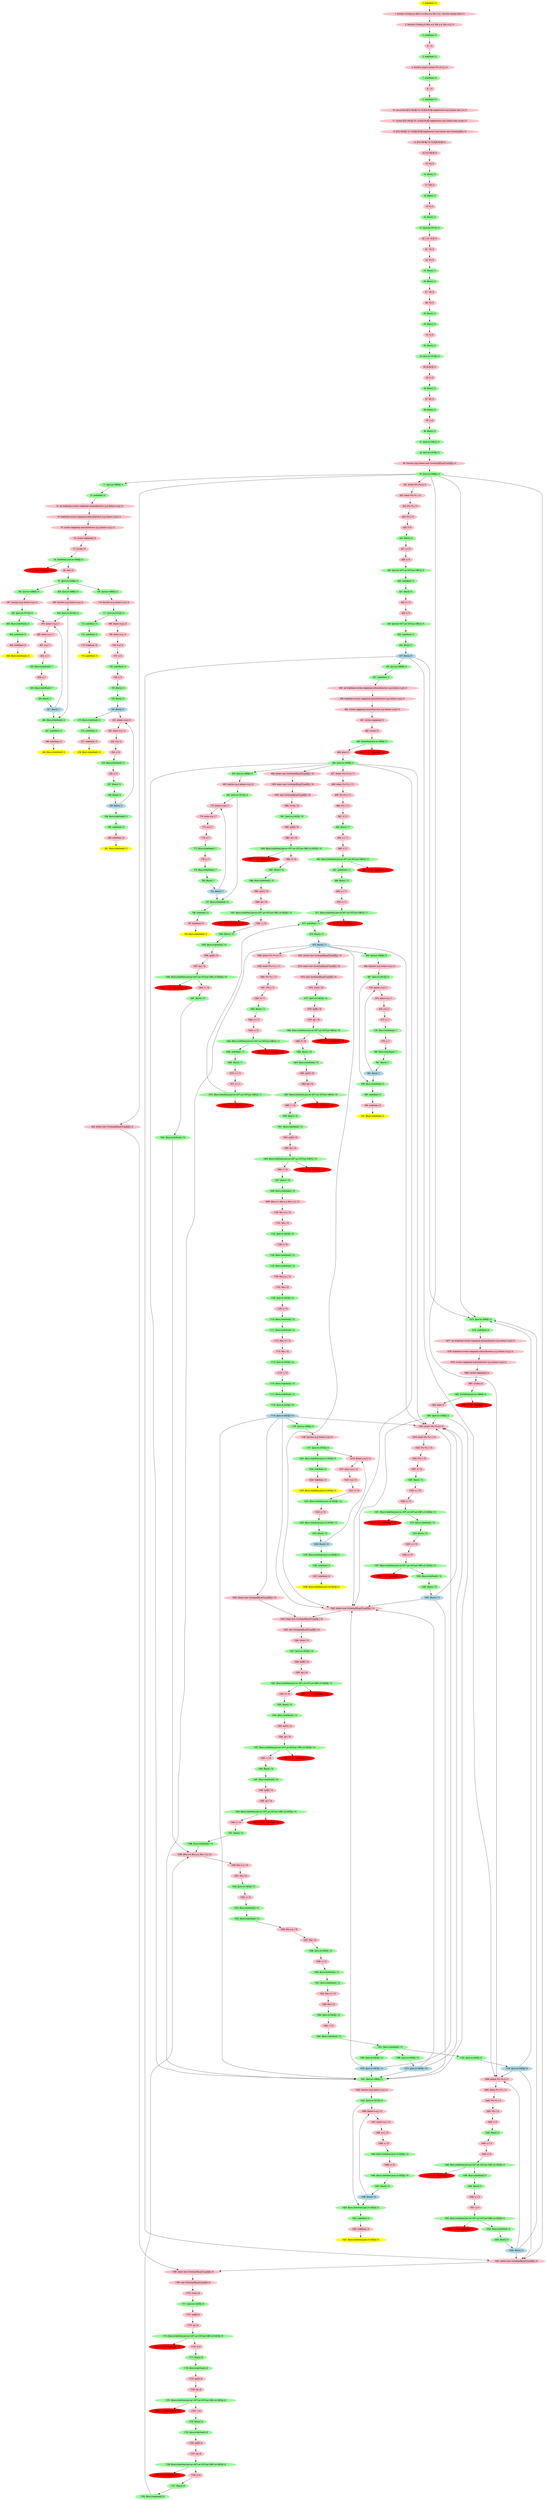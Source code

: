 digraph G {
node [style=filled,fontname="Roboto Condensed"];
0 [label="0: undefined | 0",tooltip="function Circle(x,y,r){this.x=x;this.y=y",color="yellow"];
0 -> 1;
1 [label="1: function Circle(x,y,r) {this.x=x; this.y=y; this.r=r;}; ; function area(s) {retu | 0",tooltip="function Circle(x,y,r){this.x=x;this.y=y",color="pink"];
1 -> 2;
2 [label="2: function Circle(x,y,r) {this.x=x; this.y=y; this.r=r;}; | 0",tooltip="function Circle(x,y,r){this.x=x;this.y=y",color="pink"];
2 -> 3;
3 [label="3: undefined | 0",tooltip="function Circle(x,y,r){this.x=x;this.y=y",color="palegreen"];
3 -> 4;
4 [label="4: ; | 0",tooltip="function Circle(x,y,r){this.x=x;this.y=y",color="pink"];
4 -> 5;
5 [label="5: undefined | 0",tooltip="function Circle(x,y,r){this.x=x;this.y=y",color="palegreen"];
5 -> 6;
6 [label="6: function area(s) {return 3*s.r*s.r;}; | 0",tooltip="function Circle(x,y,r){this.x=x;this.y=y",color="pink"];
6 -> 7;
7 [label="7: undefined | 0",tooltip="function Circle(x,y,r){this.x=x;this.y=y",color="palegreen"];
7 -> 8;
8 [label="8: ; | 0",tooltip="function Circle(x,y,r){this.x=x;this.y=y",color="pink"];
8 -> 9;
9 [label="9: undefined | 0",tooltip="function Circle(x,y,r){this.x=x;this.y=y",color="palegreen"];
9 -> 10;
10 [label="10: var circles=[[10,100,4],[-10,-10,3],[0,50,5]].map(function (xyr) {return new Cir | 0",tooltip="function Circle(x,y,r){this.x=x;this.y=y",color="pink"];
10 -> 11;
11 [label="11: circles=[[10,100,4],[-10,-10,3],[0,50,5]].map(function (xyr) {return new Circle( | 0",tooltip="function Circle(x,y,r){this.x=x;this.y=y",color="pink"];
11 -> 12;
12 [label="12: [[10,100,4],[-10,-10,3],[0,50,5]].map(function (xyr) {return new Circle(xyr[0],x | 0",tooltip="function Circle(x,y,r){this.x=x;this.y=y",color="pink"];
12 -> 13;
13 [label="13: [[10,100,4],[-10,-10,3],[0,50,5]] | 0",tooltip="function Circle(x,y,r){this.x=x;this.y=y",color="pink"];
13 -> 14;
14 [label="14: [10,100,4] | 0",tooltip="function Circle(x,y,r){this.x=x;this.y=y",color="pink"];
14 -> 15;
15 [label="15: 10 | 0",tooltip="function Circle(x,y,r){this.x=x;this.y=y",color="pink"];
15 -> 16;
16 [label="16: {Num} | 0",tooltip="function Circle(x,y,r){this.x=x;this.y=y",color="palegreen"];
16 -> 17;
17 [label="17: 100 | 0",tooltip="function Circle(x,y,r){this.x=x;this.y=y",color="pink"];
17 -> 18;
18 [label="18: {Num} | 0",tooltip="function Circle(x,y,r){this.x=x;this.y=y",color="palegreen"];
18 -> 19;
19 [label="19: 4 | 0",tooltip="function Circle(x,y,r){this.x=x;this.y=y",color="pink"];
19 -> 20;
20 [label="20: {Num} | 0",tooltip="function Circle(x,y,r){this.x=x;this.y=y",color="palegreen"];
20 -> 21;
21 [label="21: {{set:arr-3471}} | 0",tooltip="function Circle(x,y,r){this.x=x;this.y=y",color="palegreen"];
21 -> 22;
22 [label="22: [-10,-10,3] | 0",tooltip="function Circle(x,y,r){this.x=x;this.y=y",color="pink"];
22 -> 23;
23 [label="23: -10 | 0",tooltip="function Circle(x,y,r){this.x=x;this.y=y",color="pink"];
23 -> 24;
24 [label="24: 10 | 0",tooltip="function Circle(x,y,r){this.x=x;this.y=y",color="pink"];
24 -> 25;
25 [label="25: {Num} | 0",tooltip="function Circle(x,y,r){this.x=x;this.y=y",color="palegreen"];
25 -> 26;
26 [label="26: {Num} | 0",tooltip="function Circle(x,y,r){this.x=x;this.y=y",color="palegreen"];
26 -> 27;
27 [label="27: -10 | 0",tooltip="function Circle(x,y,r){this.x=x;this.y=y",color="pink"];
27 -> 28;
28 [label="28: 10 | 0",tooltip="function Circle(x,y,r){this.x=x;this.y=y",color="pink"];
28 -> 29;
29 [label="29: {Num} | 0",tooltip="function Circle(x,y,r){this.x=x;this.y=y",color="palegreen"];
29 -> 30;
30 [label="30: {Num} | 0",tooltip="function Circle(x,y,r){this.x=x;this.y=y",color="palegreen"];
30 -> 31;
31 [label="31: 3 | 0",tooltip="function Circle(x,y,r){this.x=x;this.y=y",color="pink"];
31 -> 32;
32 [label="32: {Num} | 0",tooltip="function Circle(x,y,r){this.x=x;this.y=y",color="palegreen"];
32 -> 33;
33 [label="33: {{set:arr-3475}} | 0",tooltip="function Circle(x,y,r){this.x=x;this.y=y",color="palegreen"];
33 -> 34;
34 [label="34: [0,50,5] | 0",tooltip="function Circle(x,y,r){this.x=x;this.y=y",color="pink"];
34 -> 35;
35 [label="35: 0 | 0",tooltip="function Circle(x,y,r){this.x=x;this.y=y",color="pink"];
35 -> 36;
36 [label="36: {Num} | 0",tooltip="function Circle(x,y,r){this.x=x;this.y=y",color="palegreen"];
36 -> 37;
37 [label="37: 50 | 0",tooltip="function Circle(x,y,r){this.x=x;this.y=y",color="pink"];
37 -> 38;
38 [label="38: {Num} | 0",tooltip="function Circle(x,y,r){this.x=x;this.y=y",color="palegreen"];
38 -> 39;
39 [label="39: 5 | 0",tooltip="function Circle(x,y,r){this.x=x;this.y=y",color="pink"];
39 -> 40;
40 [label="40: {Num} | 0",tooltip="function Circle(x,y,r){this.x=x;this.y=y",color="palegreen"];
40 -> 41;
41 [label="41: {{set:arr-3481}} | 0",tooltip="function Circle(x,y,r){this.x=x;this.y=y",color="palegreen"];
41 -> 42;
42 [label="42: {{set:arr-3470}} | 0",tooltip="function Circle(x,y,r){this.x=x;this.y=y",color="palegreen"];
42 -> 43;
43 [label="43: function (xyr) {return new Circle(xyr[0],xyr[1],xyr[2]);} | 0",tooltip="function Circle(x,y,r){this.x=x;this.y=y",color="pink"];
43 -> 44;
44 [label="44: {{set:clo-3486}} | 0",tooltip="function Circle(x,y,r){this.x=x;this.y=y",color="palegreen"];
44 -> 71;
44 -> 621;
44 -> 620;
44 -> 1675;
44 -> 1638;
44 -> 1637;
1637 [label="1637: {return new Circle(xyr[0],xyr[1],xyr[2]);} | 8",tooltip="function Circle(x,y,r){this.x=x;this.y=y",color="pink"];
1637 -> 1708;
1708 [label="1708: return new Circle(xyr[0],xyr[1],xyr[2]); | 8",tooltip="function Circle(x,y,r){this.x=x;this.y=y",color="pink"];
1708 -> 1709;
1709 [label="1709: new Circle(xyr[0],xyr[1],xyr[2]) | 8",tooltip="function Circle(x,y,r){this.x=x;this.y=y",color="pink"];
1709 -> 1710;
1710 [label="1710: Circle | 8",tooltip="function Circle(x,y,r){this.x=x;this.y=y",color="pink"];
1710 -> 1711;
1711 [label="1711: {{set:clo-3425}} | 8",tooltip="function Circle(x,y,r){this.x=x;this.y=y",color="palegreen"];
1711 -> 1712;
1712 [label="1712: xyr[0] | 8",tooltip="function Circle(x,y,r){this.x=x;this.y=y",color="pink"];
1712 -> 1713;
1713 [label="1713: xyr | 8",tooltip="function Circle(x,y,r){this.x=x;this.y=y",color="pink"];
1713 -> 1714;
1714 [label="1714: {Num,Undefined,{set:arr-3471,arr-3475,arr-3481,ctr-3425}} | 8",tooltip="function Circle(x,y,r){this.x=x;this.y=y",color="palegreen"];
1714 -> 1716;
1714 -> 1715;
1715 [label="1715: 7.1.13 - Undefined  | 8",tooltip="function Circle(x,y,r){this.x=x;this.y=y",color="red"];
1716 [label="1716: 0 | 8",tooltip="function Circle(x,y,r){this.x=x;this.y=y",color="pink"];
1716 -> 1717;
1717 [label="1717: {Num} | 8",tooltip="function Circle(x,y,r){this.x=x;this.y=y",color="palegreen"];
1717 -> 1718;
1718 [label="1718: {Num,Undefined} | 8",tooltip="function Circle(x,y,r){this.x=x;this.y=y",color="palegreen"];
1718 -> 1719;
1719 [label="1719: xyr[1] | 8",tooltip="function Circle(x,y,r){this.x=x;this.y=y",color="pink"];
1719 -> 1720;
1720 [label="1720: xyr | 8",tooltip="function Circle(x,y,r){this.x=x;this.y=y",color="pink"];
1720 -> 1721;
1721 [label="1721: {Num,Undefined,{set:arr-3471,arr-3475,arr-3481,ctr-3425}} | 8",tooltip="function Circle(x,y,r){this.x=x;this.y=y",color="palegreen"];
1721 -> 1723;
1721 -> 1722;
1722 [label="1722: 7.1.13 - Undefined  | 8",tooltip="function Circle(x,y,r){this.x=x;this.y=y",color="red"];
1723 [label="1723: 1 | 8",tooltip="function Circle(x,y,r){this.x=x;this.y=y",color="pink"];
1723 -> 1724;
1724 [label="1724: {Num} | 8",tooltip="function Circle(x,y,r){this.x=x;this.y=y",color="palegreen"];
1724 -> 1725;
1725 [label="1725: {Num,Undefined} | 8",tooltip="function Circle(x,y,r){this.x=x;this.y=y",color="palegreen"];
1725 -> 1726;
1726 [label="1726: xyr[2] | 8",tooltip="function Circle(x,y,r){this.x=x;this.y=y",color="pink"];
1726 -> 1727;
1727 [label="1727: xyr | 8",tooltip="function Circle(x,y,r){this.x=x;this.y=y",color="pink"];
1727 -> 1728;
1728 [label="1728: {Num,Undefined,{set:arr-3471,arr-3475,arr-3481,ctr-3425}} | 8",tooltip="function Circle(x,y,r){this.x=x;this.y=y",color="palegreen"];
1728 -> 1730;
1728 -> 1729;
1729 [label="1729: 7.1.13 - Undefined  | 8",tooltip="function Circle(x,y,r){this.x=x;this.y=y",color="red"];
1730 [label="1730: 2 | 8",tooltip="function Circle(x,y,r){this.x=x;this.y=y",color="pink"];
1730 -> 1731;
1731 [label="1731: {Num} | 8",tooltip="function Circle(x,y,r){this.x=x;this.y=y",color="palegreen"];
1731 -> 1732;
1732 [label="1732: {Num,Undefined} | 8",tooltip="function Circle(x,y,r){this.x=x;this.y=y",color="palegreen"];
1732 -> 1549;
1549 [label="1549: {this.x=x; this.y=y; this.r=r;} | 12",tooltip="function Circle(x,y,r){this.x=x;this.y=y",color="pink"];
1549 -> 1550;
1550 [label="1550: this.x=x; | 12",tooltip="function Circle(x,y,r){this.x=x;this.y=y",color="pink"];
1550 -> 1551;
1551 [label="1551: this | 12",tooltip="function Circle(x,y,r){this.x=x;this.y=y",color="pink"];
1551 -> 1552;
1552 [label="1552: {{set:ctr-3425}} | 12",tooltip="function Circle(x,y,r){this.x=x;this.y=y",color="palegreen"];
1552 -> 1553;
1553 [label="1553: x | 12",tooltip="function Circle(x,y,r){this.x=x;this.y=y",color="pink"];
1553 -> 1554;
1554 [label="1554: {Num,Undefined} | 12",tooltip="function Circle(x,y,r){this.x=x;this.y=y",color="palegreen"];
1554 -> 1555;
1555 [label="1555: {Num,Undefined} | 12",tooltip="function Circle(x,y,r){this.x=x;this.y=y",color="palegreen"];
1555 -> 1556;
1556 [label="1556: this.y=y; | 12",tooltip="function Circle(x,y,r){this.x=x;this.y=y",color="pink"];
1556 -> 1557;
1557 [label="1557: this | 12",tooltip="function Circle(x,y,r){this.x=x;this.y=y",color="pink"];
1557 -> 1558;
1558 [label="1558: {{set:ctr-3425}} | 12",tooltip="function Circle(x,y,r){this.x=x;this.y=y",color="palegreen"];
1558 -> 1559;
1559 [label="1559: y | 12",tooltip="function Circle(x,y,r){this.x=x;this.y=y",color="pink"];
1559 -> 1560;
1560 [label="1560: {Num,Undefined} | 12",tooltip="function Circle(x,y,r){this.x=x;this.y=y",color="palegreen"];
1560 -> 1561;
1561 [label="1561: {Num,Undefined} | 12",tooltip="function Circle(x,y,r){this.x=x;this.y=y",color="palegreen"];
1561 -> 1562;
1562 [label="1562: this.r=r; | 12",tooltip="function Circle(x,y,r){this.x=x;this.y=y",color="pink"];
1562 -> 1563;
1563 [label="1563: this | 12",tooltip="function Circle(x,y,r){this.x=x;this.y=y",color="pink"];
1563 -> 1564;
1564 [label="1564: {{set:ctr-3425}} | 12",tooltip="function Circle(x,y,r){this.x=x;this.y=y",color="palegreen"];
1564 -> 1565;
1565 [label="1565: r | 12",tooltip="function Circle(x,y,r){this.x=x;this.y=y",color="pink"];
1565 -> 1566;
1566 [label="1566: {Num,Undefined} | 12",tooltip="function Circle(x,y,r){this.x=x;this.y=y",color="palegreen"];
1566 -> 1567;
1567 [label="1567: {Num,Undefined} | 12",tooltip="function Circle(x,y,r){this.x=x;this.y=y",color="palegreen"];
1567 -> 1733;
1567 -> 1569;
1567 -> 1568;
1568 [label="1568: {{set:ctr-3425}} | 10",tooltip="function Circle(x,y,r){this.x=x;this.y=y",color="palegreen"];
1568 -> 1577;
1577 [label="1577: {{set:ctr-3425}} | 10",tooltip="function Circle(x,y,r){this.x=x;this.y=y",color="lightblue"];
1577 -> 1361;
1577 -> 1323;
1577 -> 1523;
1523 [label="1523: {return new Circle(xyr[0],xyr[1],xyr[2]);} | 14",tooltip="function Circle(x,y,r){this.x=x;this.y=y",color="pink"];
1523 -> 1524;
1524 [label="1524: return new Circle(xyr[0],xyr[1],xyr[2]); | 14",tooltip="function Circle(x,y,r){this.x=x;this.y=y",color="pink"];
1524 -> 1525;
1525 [label="1525: new Circle(xyr[0],xyr[1],xyr[2]) | 14",tooltip="function Circle(x,y,r){this.x=x;this.y=y",color="pink"];
1525 -> 1526;
1526 [label="1526: Circle | 14",tooltip="function Circle(x,y,r){this.x=x;this.y=y",color="pink"];
1526 -> 1527;
1527 [label="1527: {{set:clo-3425}} | 14",tooltip="function Circle(x,y,r){this.x=x;this.y=y",color="palegreen"];
1527 -> 1528;
1528 [label="1528: xyr[0] | 14",tooltip="function Circle(x,y,r){this.x=x;this.y=y",color="pink"];
1528 -> 1529;
1529 [label="1529: xyr | 14",tooltip="function Circle(x,y,r){this.x=x;this.y=y",color="pink"];
1529 -> 1530;
1530 [label="1530: {Num,Undefined,{set:arr-3471,arr-3475,arr-3481,ctr-3425}} | 14",tooltip="function Circle(x,y,r){this.x=x;this.y=y",color="palegreen"];
1530 -> 1532;
1530 -> 1531;
1531 [label="1531: 7.1.13 - Undefined  | 14",tooltip="function Circle(x,y,r){this.x=x;this.y=y",color="red"];
1532 [label="1532: 0 | 14",tooltip="function Circle(x,y,r){this.x=x;this.y=y",color="pink"];
1532 -> 1533;
1533 [label="1533: {Num} | 14",tooltip="function Circle(x,y,r){this.x=x;this.y=y",color="palegreen"];
1533 -> 1534;
1534 [label="1534: {Num,Undefined} | 14",tooltip="function Circle(x,y,r){this.x=x;this.y=y",color="palegreen"];
1534 -> 1535;
1535 [label="1535: xyr[1] | 14",tooltip="function Circle(x,y,r){this.x=x;this.y=y",color="pink"];
1535 -> 1536;
1536 [label="1536: xyr | 14",tooltip="function Circle(x,y,r){this.x=x;this.y=y",color="pink"];
1536 -> 1537;
1537 [label="1537: {Num,Undefined,{set:arr-3471,arr-3475,arr-3481,ctr-3425}} | 14",tooltip="function Circle(x,y,r){this.x=x;this.y=y",color="palegreen"];
1537 -> 1539;
1537 -> 1538;
1538 [label="1538: 7.1.13 - Undefined  | 14",tooltip="function Circle(x,y,r){this.x=x;this.y=y",color="red"];
1539 [label="1539: 1 | 14",tooltip="function Circle(x,y,r){this.x=x;this.y=y",color="pink"];
1539 -> 1540;
1540 [label="1540: {Num} | 14",tooltip="function Circle(x,y,r){this.x=x;this.y=y",color="palegreen"];
1540 -> 1541;
1541 [label="1541: {Num,Undefined} | 14",tooltip="function Circle(x,y,r){this.x=x;this.y=y",color="palegreen"];
1541 -> 1542;
1542 [label="1542: xyr[2] | 14",tooltip="function Circle(x,y,r){this.x=x;this.y=y",color="pink"];
1542 -> 1543;
1543 [label="1543: xyr | 14",tooltip="function Circle(x,y,r){this.x=x;this.y=y",color="pink"];
1543 -> 1544;
1544 [label="1544: {Num,Undefined,{set:arr-3471,arr-3475,arr-3481,ctr-3425}} | 14",tooltip="function Circle(x,y,r){this.x=x;this.y=y",color="palegreen"];
1544 -> 1546;
1544 -> 1545;
1545 [label="1545: 7.1.13 - Undefined  | 14",tooltip="function Circle(x,y,r){this.x=x;this.y=y",color="red"];
1546 [label="1546: 2 | 14",tooltip="function Circle(x,y,r){this.x=x;this.y=y",color="pink"];
1546 -> 1547;
1547 [label="1547: {Num} | 14",tooltip="function Circle(x,y,r){this.x=x;this.y=y",color="palegreen"];
1547 -> 1548;
1548 [label="1548: {Num,Undefined} | 14",tooltip="function Circle(x,y,r){this.x=x;this.y=y",color="palegreen"];
1548 -> 1549;
1323 [label="1323: {return 3*s.r*s.r;} | 15",tooltip="function Circle(x,y,r){this.x=x;this.y=y",color="pink"];
1323 -> 1324;
1324 [label="1324: return 3*s.r*s.r; | 15",tooltip="function Circle(x,y,r){this.x=x;this.y=y",color="pink"];
1324 -> 1325;
1325 [label="1325: 3*s.r*s.r | 15",tooltip="function Circle(x,y,r){this.x=x;this.y=y",color="pink"];
1325 -> 1326;
1326 [label="1326: 3*s.r | 15",tooltip="function Circle(x,y,r){this.x=x;this.y=y",color="pink"];
1326 -> 1327;
1327 [label="1327: 3 | 15",tooltip="function Circle(x,y,r){this.x=x;this.y=y",color="pink"];
1327 -> 1328;
1328 [label="1328: {Num} | 15",tooltip="function Circle(x,y,r){this.x=x;this.y=y",color="palegreen"];
1328 -> 1329;
1329 [label="1329: s.r | 15",tooltip="function Circle(x,y,r){this.x=x;this.y=y",color="pink"];
1329 -> 1330;
1330 [label="1330: s | 15",tooltip="function Circle(x,y,r){this.x=x;this.y=y",color="pink"];
1330 -> 1331;
1331 [label="1331: {Num,Undefined,{set:arr-3471,arr-3475,arr-3481,ctr-3425}} | 15",tooltip="function Circle(x,y,r){this.x=x;this.y=y",color="palegreen"];
1331 -> 1333;
1331 -> 1332;
1332 [label="1332: 7.1.13 - Undefined  | 15",tooltip="function Circle(x,y,r){this.x=x;this.y=y",color="red"];
1333 [label="1333: {Num,Undefined} | 15",tooltip="function Circle(x,y,r){this.x=x;this.y=y",color="palegreen"];
1333 -> 1334;
1334 [label="1334: {Num} | 15",tooltip="function Circle(x,y,r){this.x=x;this.y=y",color="palegreen"];
1334 -> 1335;
1335 [label="1335: s.r | 15",tooltip="function Circle(x,y,r){this.x=x;this.y=y",color="pink"];
1335 -> 1336;
1336 [label="1336: s | 15",tooltip="function Circle(x,y,r){this.x=x;this.y=y",color="pink"];
1336 -> 1337;
1337 [label="1337: {Num,Undefined,{set:arr-3471,arr-3475,arr-3481,ctr-3425}} | 15",tooltip="function Circle(x,y,r){this.x=x;this.y=y",color="palegreen"];
1337 -> 1339;
1337 -> 1338;
1338 [label="1338: 7.1.13 - Undefined  | 15",tooltip="function Circle(x,y,r){this.x=x;this.y=y",color="red"];
1339 [label="1339: {Num,Undefined} | 15",tooltip="function Circle(x,y,r){this.x=x;this.y=y",color="palegreen"];
1339 -> 1340;
1340 [label="1340: {Num} | 15",tooltip="function Circle(x,y,r){this.x=x;this.y=y",color="palegreen"];
1340 -> 1341;
1341 [label="1341: {Num} | 15",tooltip="function Circle(x,y,r){this.x=x;this.y=y",color="lightblue"];
1341 -> 1361;
1341 -> 1323;
1341 -> 1523;
1361 [label="1361: {{set:arr-3080}} | 0",tooltip="function Circle(x,y,r){this.x=x;this.y=y",color="palegreen"];
1361 -> 1362;
1362 [label="1362: function (x,y) {return x+y;} | 0",tooltip="function Circle(x,y,r){this.x=x;this.y=y",color="pink"];
1362 -> 1363;
1363 [label="1363: {{set:clo-3512}} | 0",tooltip="function Circle(x,y,r){this.x=x;this.y=y",color="palegreen"];
1363 -> 1424;
1363 -> 1440;
1440 [label="1440: {return x+y;} | 13",tooltip="function Circle(x,y,r){this.x=x;this.y=y",color="pink"];
1440 -> 1441;
1441 [label="1441: return x+y; | 13",tooltip="function Circle(x,y,r){this.x=x;this.y=y",color="pink"];
1441 -> 1442;
1442 [label="1442: x+y | 13",tooltip="function Circle(x,y,r){this.x=x;this.y=y",color="pink"];
1442 -> 1443;
1443 [label="1443: x | 13",tooltip="function Circle(x,y,r){this.x=x;this.y=y",color="pink"];
1443 -> 1444;
1444 [label="1444: {Num,Undefined,{set:ctr-3425}} | 13",tooltip="function Circle(x,y,r){this.x=x;this.y=y",color="palegreen"];
1444 -> 1445;
1445 [label="1445: y | 13",tooltip="function Circle(x,y,r){this.x=x;this.y=y",color="pink"];
1445 -> 1446;
1446 [label="1446: {Num,Undefined,{set:ctr-3425}} | 13",tooltip="function Circle(x,y,r){this.x=x;this.y=y",color="palegreen"];
1446 -> 1447;
1447 [label="1447: {Num} | 13",tooltip="function Circle(x,y,r){this.x=x;this.y=y",color="palegreen"];
1447 -> 1448;
1448 [label="1448: {Num} | 13",tooltip="function Circle(x,y,r){this.x=x;this.y=y",color="lightblue"];
1448 -> 1424;
1448 -> 1440;
1424 [label="1424: {Num,Undefined,{set:ctr-3425}} | 0",tooltip="function Circle(x,y,r){this.x=x;this.y=y",color="palegreen"];
1424 -> 1425;
1425 [label="1425: undefined | 0",tooltip="function Circle(x,y,r){this.x=x;this.y=y",color="palegreen"];
1425 -> 1426;
1426 [label="1426: totalArea; | 0",tooltip="function Circle(x,y,r){this.x=x;this.y=y",color="pink"];
1426 -> 1427;
1427 [label="1427: {Num,Undefined,{set:ctr-3425}} | 0",tooltip="function Circle(x,y,r){this.x=x;this.y=y",color="yellow"];
1569 [label="1569: {{set:ctr-3425}} | 14",tooltip="function Circle(x,y,r){this.x=x;this.y=y",color="palegreen"];
1569 -> 1570;
1570 [label="1570: {{set:ctr-3425}} | 14",tooltip="function Circle(x,y,r){this.x=x;this.y=y",color="lightblue"];
1570 -> 1361;
1570 -> 1323;
1570 -> 1523;
1733 [label="1733: {{set:ctr-3425}} | 8",tooltip="function Circle(x,y,r){this.x=x;this.y=y",color="palegreen"];
1733 -> 1734;
1734 [label="1734: {{set:ctr-3425}} | 8",tooltip="function Circle(x,y,r){this.x=x;this.y=y",color="lightblue"];
1734 -> 1675;
1734 -> 1638;
1734 -> 1637;
1638 [label="1638: {return 3*s.r*s.r;} | 9",tooltip="function Circle(x,y,r){this.x=x;this.y=y",color="pink"];
1638 -> 1639;
1639 [label="1639: return 3*s.r*s.r; | 9",tooltip="function Circle(x,y,r){this.x=x;this.y=y",color="pink"];
1639 -> 1640;
1640 [label="1640: 3*s.r*s.r | 9",tooltip="function Circle(x,y,r){this.x=x;this.y=y",color="pink"];
1640 -> 1641;
1641 [label="1641: 3*s.r | 9",tooltip="function Circle(x,y,r){this.x=x;this.y=y",color="pink"];
1641 -> 1642;
1642 [label="1642: 3 | 9",tooltip="function Circle(x,y,r){this.x=x;this.y=y",color="pink"];
1642 -> 1643;
1643 [label="1643: {Num} | 9",tooltip="function Circle(x,y,r){this.x=x;this.y=y",color="palegreen"];
1643 -> 1644;
1644 [label="1644: s.r | 9",tooltip="function Circle(x,y,r){this.x=x;this.y=y",color="pink"];
1644 -> 1645;
1645 [label="1645: s | 9",tooltip="function Circle(x,y,r){this.x=x;this.y=y",color="pink"];
1645 -> 1646;
1646 [label="1646: {Num,Undefined,{set:arr-3471,arr-3475,arr-3481,ctr-3425}} | 9",tooltip="function Circle(x,y,r){this.x=x;this.y=y",color="palegreen"];
1646 -> 1648;
1646 -> 1647;
1647 [label="1647: 7.1.13 - Undefined  | 9",tooltip="function Circle(x,y,r){this.x=x;this.y=y",color="red"];
1648 [label="1648: {Num,Undefined} | 9",tooltip="function Circle(x,y,r){this.x=x;this.y=y",color="palegreen"];
1648 -> 1649;
1649 [label="1649: {Num} | 9",tooltip="function Circle(x,y,r){this.x=x;this.y=y",color="palegreen"];
1649 -> 1650;
1650 [label="1650: s.r | 9",tooltip="function Circle(x,y,r){this.x=x;this.y=y",color="pink"];
1650 -> 1651;
1651 [label="1651: s | 9",tooltip="function Circle(x,y,r){this.x=x;this.y=y",color="pink"];
1651 -> 1652;
1652 [label="1652: {Num,Undefined,{set:arr-3471,arr-3475,arr-3481,ctr-3425}} | 9",tooltip="function Circle(x,y,r){this.x=x;this.y=y",color="palegreen"];
1652 -> 1654;
1652 -> 1653;
1653 [label="1653: 7.1.13 - Undefined  | 9",tooltip="function Circle(x,y,r){this.x=x;this.y=y",color="red"];
1654 [label="1654: {Num,Undefined} | 9",tooltip="function Circle(x,y,r){this.x=x;this.y=y",color="palegreen"];
1654 -> 1655;
1655 [label="1655: {Num} | 9",tooltip="function Circle(x,y,r){this.x=x;this.y=y",color="palegreen"];
1655 -> 1656;
1656 [label="1656: {Num} | 9",tooltip="function Circle(x,y,r){this.x=x;this.y=y",color="lightblue"];
1656 -> 1675;
1656 -> 1638;
1656 -> 1637;
1675 [label="1675: {{set:arr-3080}} | 0",tooltip="function Circle(x,y,r){this.x=x;this.y=y",color="palegreen"];
1675 -> 1676;
1676 [label="1676: undefined | 0",tooltip="function Circle(x,y,r){this.x=x;this.y=y",color="palegreen"];
1676 -> 1677;
1677 [label="1677: var totalArea=circles.map(area).reduce(function (x,y) {return x+y;}) | 0",tooltip="function Circle(x,y,r){this.x=x;this.y=y",color="pink"];
1677 -> 1678;
1678 [label="1678: totalArea=circles.map(area).reduce(function (x,y) {return x+y;}) | 0",tooltip="function Circle(x,y,r){this.x=x;this.y=y",color="pink"];
1678 -> 1679;
1679 [label="1679: circles.map(area).reduce(function (x,y) {return x+y;}) | 0",tooltip="function Circle(x,y,r){this.x=x;this.y=y",color="pink"];
1679 -> 1680;
1680 [label="1680: circles.map(area) | 0",tooltip="function Circle(x,y,r){this.x=x;this.y=y",color="pink"];
1680 -> 1681;
1681 [label="1681: circles | 0",tooltip="function Circle(x,y,r){this.x=x;this.y=y",color="pink"];
1681 -> 1682;
1682 [label="1682: {Undefined,{set:arr-3080}} | 0",tooltip="function Circle(x,y,r){this.x=x;this.y=y",color="palegreen"];
1682 -> 1684;
1682 -> 1683;
1683 [label="1683: 7.1.13 - Undefined  | 0",tooltip="function Circle(x,y,r){this.x=x;this.y=y",color="red"];
1684 [label="1684: area | 0",tooltip="function Circle(x,y,r){this.x=x;this.y=y",color="pink"];
1684 -> 1685;
1685 [label="1685: {{set:clo-3450}} | 0",tooltip="function Circle(x,y,r){this.x=x;this.y=y",color="palegreen"];
1685 -> 1361;
1685 -> 1323;
1685 -> 1523;
620 [label="620: {return new Circle(xyr[0],xyr[1],xyr[2]);} | 8",tooltip="function Circle(x,y,r){this.x=x;this.y=y",color="pink"];
620 -> 1708;
621 [label="621: {return 3*s.r*s.r;} | 9",tooltip="function Circle(x,y,r){this.x=x;this.y=y",color="pink"];
621 -> 622;
622 [label="622: return 3*s.r*s.r; | 9",tooltip="function Circle(x,y,r){this.x=x;this.y=y",color="pink"];
622 -> 623;
623 [label="623: 3*s.r*s.r | 9",tooltip="function Circle(x,y,r){this.x=x;this.y=y",color="pink"];
623 -> 624;
624 [label="624: 3*s.r | 9",tooltip="function Circle(x,y,r){this.x=x;this.y=y",color="pink"];
624 -> 625;
625 [label="625: 3 | 9",tooltip="function Circle(x,y,r){this.x=x;this.y=y",color="pink"];
625 -> 626;
626 [label="626: {Num} | 9",tooltip="function Circle(x,y,r){this.x=x;this.y=y",color="palegreen"];
626 -> 627;
627 [label="627: s.r | 9",tooltip="function Circle(x,y,r){this.x=x;this.y=y",color="pink"];
627 -> 628;
628 [label="628: s | 9",tooltip="function Circle(x,y,r){this.x=x;this.y=y",color="pink"];
628 -> 629;
629 [label="629: {{set:arr-3471,arr-3475,arr-3481}} | 9",tooltip="function Circle(x,y,r){this.x=x;this.y=y",color="palegreen"];
629 -> 630;
630 [label="630: undefined | 9",tooltip="function Circle(x,y,r){this.x=x;this.y=y",color="palegreen"];
630 -> 631;
631 [label="631: {Num} | 9",tooltip="function Circle(x,y,r){this.x=x;this.y=y",color="palegreen"];
631 -> 632;
632 [label="632: s.r | 9",tooltip="function Circle(x,y,r){this.x=x;this.y=y",color="pink"];
632 -> 633;
633 [label="633: s | 9",tooltip="function Circle(x,y,r){this.x=x;this.y=y",color="pink"];
633 -> 634;
634 [label="634: {{set:arr-3471,arr-3475,arr-3481}} | 9",tooltip="function Circle(x,y,r){this.x=x;this.y=y",color="palegreen"];
634 -> 635;
635 [label="635: undefined | 9",tooltip="function Circle(x,y,r){this.x=x;this.y=y",color="palegreen"];
635 -> 636;
636 [label="636: {Num} | 9",tooltip="function Circle(x,y,r){this.x=x;this.y=y",color="palegreen"];
636 -> 637;
637 [label="637: {Num} | 9",tooltip="function Circle(x,y,r){this.x=x;this.y=y",color="lightblue"];
637 -> 656;
637 -> 1638;
637 -> 1637;
637 -> 1675;
656 [label="656: {{set:arr-3080}} | 0",tooltip="function Circle(x,y,r){this.x=x;this.y=y",color="palegreen"];
656 -> 657;
657 [label="657: undefined | 0",tooltip="function Circle(x,y,r){this.x=x;this.y=y",color="palegreen"];
657 -> 658;
658 [label="658: var totalArea=circles.map(area).reduce(function (x,y) {return x+y;}) | 0",tooltip="function Circle(x,y,r){this.x=x;this.y=y",color="pink"];
658 -> 659;
659 [label="659: totalArea=circles.map(area).reduce(function (x,y) {return x+y;}) | 0",tooltip="function Circle(x,y,r){this.x=x;this.y=y",color="pink"];
659 -> 660;
660 [label="660: circles.map(area).reduce(function (x,y) {return x+y;}) | 0",tooltip="function Circle(x,y,r){this.x=x;this.y=y",color="pink"];
660 -> 661;
661 [label="661: circles.map(area) | 0",tooltip="function Circle(x,y,r){this.x=x;this.y=y",color="pink"];
661 -> 662;
662 [label="662: circles | 0",tooltip="function Circle(x,y,r){this.x=x;this.y=y",color="pink"];
662 -> 663;
663 [label="663: {Undefined,{set:arr-3080}} | 0",tooltip="function Circle(x,y,r){this.x=x;this.y=y",color="palegreen"];
663 -> 665;
663 -> 664;
664 [label="664: 7.1.13 - Undefined  | 0",tooltip="function Circle(x,y,r){this.x=x;this.y=y",color="red"];
665 [label="665: area | 0",tooltip="function Circle(x,y,r){this.x=x;this.y=y",color="pink"];
665 -> 666;
666 [label="666: {{set:clo-3450}} | 0",tooltip="function Circle(x,y,r){this.x=x;this.y=y",color="palegreen"];
666 -> 694;
666 -> 857;
666 -> 856;
666 -> 1361;
666 -> 1323;
666 -> 1523;
856 [label="856: {return new Circle(xyr[0],xyr[1],xyr[2]);} | 10",tooltip="function Circle(x,y,r){this.x=x;this.y=y",color="pink"];
856 -> 1578;
1578 [label="1578: return new Circle(xyr[0],xyr[1],xyr[2]); | 10",tooltip="function Circle(x,y,r){this.x=x;this.y=y",color="pink"];
1578 -> 1579;
1579 [label="1579: new Circle(xyr[0],xyr[1],xyr[2]) | 10",tooltip="function Circle(x,y,r){this.x=x;this.y=y",color="pink"];
1579 -> 1580;
1580 [label="1580: Circle | 10",tooltip="function Circle(x,y,r){this.x=x;this.y=y",color="pink"];
1580 -> 1581;
1581 [label="1581: {{set:clo-3425}} | 10",tooltip="function Circle(x,y,r){this.x=x;this.y=y",color="palegreen"];
1581 -> 1582;
1582 [label="1582: xyr[0] | 10",tooltip="function Circle(x,y,r){this.x=x;this.y=y",color="pink"];
1582 -> 1583;
1583 [label="1583: xyr | 10",tooltip="function Circle(x,y,r){this.x=x;this.y=y",color="pink"];
1583 -> 1584;
1584 [label="1584: {Num,Undefined,{set:arr-3471,arr-3475,arr-3481,ctr-3425}} | 10",tooltip="function Circle(x,y,r){this.x=x;this.y=y",color="palegreen"];
1584 -> 1586;
1584 -> 1585;
1585 [label="1585: 7.1.13 - Undefined  | 10",tooltip="function Circle(x,y,r){this.x=x;this.y=y",color="red"];
1586 [label="1586: 0 | 10",tooltip="function Circle(x,y,r){this.x=x;this.y=y",color="pink"];
1586 -> 1587;
1587 [label="1587: {Num} | 10",tooltip="function Circle(x,y,r){this.x=x;this.y=y",color="palegreen"];
1587 -> 1588;
1588 [label="1588: {Num,Undefined} | 10",tooltip="function Circle(x,y,r){this.x=x;this.y=y",color="palegreen"];
1588 -> 1589;
1589 [label="1589: xyr[1] | 10",tooltip="function Circle(x,y,r){this.x=x;this.y=y",color="pink"];
1589 -> 1590;
1590 [label="1590: xyr | 10",tooltip="function Circle(x,y,r){this.x=x;this.y=y",color="pink"];
1590 -> 1591;
1591 [label="1591: {Num,Undefined,{set:arr-3471,arr-3475,arr-3481,ctr-3425}} | 10",tooltip="function Circle(x,y,r){this.x=x;this.y=y",color="palegreen"];
1591 -> 1593;
1591 -> 1592;
1592 [label="1592: 7.1.13 - Undefined  | 10",tooltip="function Circle(x,y,r){this.x=x;this.y=y",color="red"];
1593 [label="1593: 1 | 10",tooltip="function Circle(x,y,r){this.x=x;this.y=y",color="pink"];
1593 -> 1594;
1594 [label="1594: {Num} | 10",tooltip="function Circle(x,y,r){this.x=x;this.y=y",color="palegreen"];
1594 -> 1595;
1595 [label="1595: {Num,Undefined} | 10",tooltip="function Circle(x,y,r){this.x=x;this.y=y",color="palegreen"];
1595 -> 1596;
1596 [label="1596: xyr[2] | 10",tooltip="function Circle(x,y,r){this.x=x;this.y=y",color="pink"];
1596 -> 1597;
1597 [label="1597: xyr | 10",tooltip="function Circle(x,y,r){this.x=x;this.y=y",color="pink"];
1597 -> 1598;
1598 [label="1598: {Num,Undefined,{set:arr-3471,arr-3475,arr-3481,ctr-3425}} | 10",tooltip="function Circle(x,y,r){this.x=x;this.y=y",color="palegreen"];
1598 -> 1600;
1598 -> 1599;
1599 [label="1599: 7.1.13 - Undefined  | 10",tooltip="function Circle(x,y,r){this.x=x;this.y=y",color="red"];
1600 [label="1600: 2 | 10",tooltip="function Circle(x,y,r){this.x=x;this.y=y",color="pink"];
1600 -> 1601;
1601 [label="1601: {Num} | 10",tooltip="function Circle(x,y,r){this.x=x;this.y=y",color="palegreen"];
1601 -> 1602;
1602 [label="1602: {Num,Undefined} | 10",tooltip="function Circle(x,y,r){this.x=x;this.y=y",color="palegreen"];
1602 -> 1549;
857 [label="857: {return 3*s.r*s.r;} | 11",tooltip="function Circle(x,y,r){this.x=x;this.y=y",color="pink"];
857 -> 858;
858 [label="858: return 3*s.r*s.r; | 11",tooltip="function Circle(x,y,r){this.x=x;this.y=y",color="pink"];
858 -> 859;
859 [label="859: 3*s.r*s.r | 11",tooltip="function Circle(x,y,r){this.x=x;this.y=y",color="pink"];
859 -> 860;
860 [label="860: 3*s.r | 11",tooltip="function Circle(x,y,r){this.x=x;this.y=y",color="pink"];
860 -> 861;
861 [label="861: 3 | 11",tooltip="function Circle(x,y,r){this.x=x;this.y=y",color="pink"];
861 -> 862;
862 [label="862: {Num} | 11",tooltip="function Circle(x,y,r){this.x=x;this.y=y",color="palegreen"];
862 -> 863;
863 [label="863: s.r | 11",tooltip="function Circle(x,y,r){this.x=x;this.y=y",color="pink"];
863 -> 864;
864 [label="864: s | 11",tooltip="function Circle(x,y,r){this.x=x;this.y=y",color="pink"];
864 -> 865;
865 [label="865: {Num,Undefined,{set:arr-3471,arr-3475,arr-3481}} | 11",tooltip="function Circle(x,y,r){this.x=x;this.y=y",color="palegreen"];
865 -> 867;
865 -> 866;
866 [label="866: 7.1.13 - Undefined  | 11",tooltip="function Circle(x,y,r){this.x=x;this.y=y",color="red"];
867 [label="867: undefined | 11",tooltip="function Circle(x,y,r){this.x=x;this.y=y",color="palegreen"];
867 -> 868;
868 [label="868: {Num} | 11",tooltip="function Circle(x,y,r){this.x=x;this.y=y",color="palegreen"];
868 -> 869;
869 [label="869: s.r | 11",tooltip="function Circle(x,y,r){this.x=x;this.y=y",color="pink"];
869 -> 870;
870 [label="870: s | 11",tooltip="function Circle(x,y,r){this.x=x;this.y=y",color="pink"];
870 -> 871;
871 [label="871: {Num,Undefined,{set:arr-3471,arr-3475,arr-3481}} | 11",tooltip="function Circle(x,y,r){this.x=x;this.y=y",color="palegreen"];
871 -> 873;
871 -> 872;
872 [label="872: 7.1.13 - Undefined  | 11",tooltip="function Circle(x,y,r){this.x=x;this.y=y",color="red"];
873 [label="873: undefined | 11",tooltip="function Circle(x,y,r){this.x=x;this.y=y",color="palegreen"];
873 -> 874;
874 [label="874: {Num} | 11",tooltip="function Circle(x,y,r){this.x=x;this.y=y",color="palegreen"];
874 -> 875;
875 [label="875: {Num} | 11",tooltip="function Circle(x,y,r){this.x=x;this.y=y",color="lightblue"];
875 -> 895;
875 -> 1058;
875 -> 1057;
875 -> 1361;
875 -> 1323;
875 -> 1523;
1057 [label="1057: {return new Circle(xyr[0],xyr[1],xyr[2]);} | 10",tooltip="function Circle(x,y,r){this.x=x;this.y=y",color="pink"];
1057 -> 1074;
1074 [label="1074: return new Circle(xyr[0],xyr[1],xyr[2]); | 10",tooltip="function Circle(x,y,r){this.x=x;this.y=y",color="pink"];
1074 -> 1075;
1075 [label="1075: new Circle(xyr[0],xyr[1],xyr[2]) | 10",tooltip="function Circle(x,y,r){this.x=x;this.y=y",color="pink"];
1075 -> 1076;
1076 [label="1076: Circle | 10",tooltip="function Circle(x,y,r){this.x=x;this.y=y",color="pink"];
1076 -> 1077;
1077 [label="1077: {{set:clo-3425}} | 10",tooltip="function Circle(x,y,r){this.x=x;this.y=y",color="palegreen"];
1077 -> 1078;
1078 [label="1078: xyr[0] | 10",tooltip="function Circle(x,y,r){this.x=x;this.y=y",color="pink"];
1078 -> 1079;
1079 [label="1079: xyr | 10",tooltip="function Circle(x,y,r){this.x=x;this.y=y",color="pink"];
1079 -> 1080;
1080 [label="1080: {Num,Undefined,{set:arr-3471,arr-3475,arr-3481}} | 10",tooltip="function Circle(x,y,r){this.x=x;this.y=y",color="palegreen"];
1080 -> 1082;
1080 -> 1081;
1081 [label="1081: 7.1.13 - Undefined  | 10",tooltip="function Circle(x,y,r){this.x=x;this.y=y",color="red"];
1082 [label="1082: 0 | 10",tooltip="function Circle(x,y,r){this.x=x;this.y=y",color="pink"];
1082 -> 1083;
1083 [label="1083: {Num} | 10",tooltip="function Circle(x,y,r){this.x=x;this.y=y",color="palegreen"];
1083 -> 1084;
1084 [label="1084: {Num,Undefined} | 10",tooltip="function Circle(x,y,r){this.x=x;this.y=y",color="palegreen"];
1084 -> 1085;
1085 [label="1085: xyr[1] | 10",tooltip="function Circle(x,y,r){this.x=x;this.y=y",color="pink"];
1085 -> 1086;
1086 [label="1086: xyr | 10",tooltip="function Circle(x,y,r){this.x=x;this.y=y",color="pink"];
1086 -> 1087;
1087 [label="1087: {Num,Undefined,{set:arr-3471,arr-3475,arr-3481}} | 10",tooltip="function Circle(x,y,r){this.x=x;this.y=y",color="palegreen"];
1087 -> 1089;
1087 -> 1088;
1088 [label="1088: 7.1.13 - Undefined  | 10",tooltip="function Circle(x,y,r){this.x=x;this.y=y",color="red"];
1089 [label="1089: 1 | 10",tooltip="function Circle(x,y,r){this.x=x;this.y=y",color="pink"];
1089 -> 1090;
1090 [label="1090: {Num} | 10",tooltip="function Circle(x,y,r){this.x=x;this.y=y",color="palegreen"];
1090 -> 1091;
1091 [label="1091: {Num,Undefined} | 10",tooltip="function Circle(x,y,r){this.x=x;this.y=y",color="palegreen"];
1091 -> 1092;
1092 [label="1092: xyr[2] | 10",tooltip="function Circle(x,y,r){this.x=x;this.y=y",color="pink"];
1092 -> 1093;
1093 [label="1093: xyr | 10",tooltip="function Circle(x,y,r){this.x=x;this.y=y",color="pink"];
1093 -> 1094;
1094 [label="1094: {Num,Undefined,{set:arr-3471,arr-3475,arr-3481}} | 10",tooltip="function Circle(x,y,r){this.x=x;this.y=y",color="palegreen"];
1094 -> 1096;
1094 -> 1095;
1095 [label="1095: 7.1.13 - Undefined  | 10",tooltip="function Circle(x,y,r){this.x=x;this.y=y",color="red"];
1096 [label="1096: 2 | 10",tooltip="function Circle(x,y,r){this.x=x;this.y=y",color="pink"];
1096 -> 1097;
1097 [label="1097: {Num} | 10",tooltip="function Circle(x,y,r){this.x=x;this.y=y",color="palegreen"];
1097 -> 1098;
1098 [label="1098: {Num,Undefined} | 10",tooltip="function Circle(x,y,r){this.x=x;this.y=y",color="palegreen"];
1098 -> 1099;
1099 [label="1099: {this.x=x; this.y=y; this.r=r;} | 12",tooltip="function Circle(x,y,r){this.x=x;this.y=y",color="pink"];
1099 -> 1100;
1100 [label="1100: this.x=x; | 12",tooltip="function Circle(x,y,r){this.x=x;this.y=y",color="pink"];
1100 -> 1101;
1101 [label="1101: this | 12",tooltip="function Circle(x,y,r){this.x=x;this.y=y",color="pink"];
1101 -> 1102;
1102 [label="1102: {{set:ctr-3425}} | 12",tooltip="function Circle(x,y,r){this.x=x;this.y=y",color="palegreen"];
1102 -> 1103;
1103 [label="1103: x | 12",tooltip="function Circle(x,y,r){this.x=x;this.y=y",color="pink"];
1103 -> 1104;
1104 [label="1104: {Num,Undefined} | 12",tooltip="function Circle(x,y,r){this.x=x;this.y=y",color="palegreen"];
1104 -> 1105;
1105 [label="1105: {Num,Undefined} | 12",tooltip="function Circle(x,y,r){this.x=x;this.y=y",color="palegreen"];
1105 -> 1106;
1106 [label="1106: this.y=y; | 12",tooltip="function Circle(x,y,r){this.x=x;this.y=y",color="pink"];
1106 -> 1107;
1107 [label="1107: this | 12",tooltip="function Circle(x,y,r){this.x=x;this.y=y",color="pink"];
1107 -> 1108;
1108 [label="1108: {{set:ctr-3425}} | 12",tooltip="function Circle(x,y,r){this.x=x;this.y=y",color="palegreen"];
1108 -> 1109;
1109 [label="1109: y | 12",tooltip="function Circle(x,y,r){this.x=x;this.y=y",color="pink"];
1109 -> 1110;
1110 [label="1110: {Num,Undefined} | 12",tooltip="function Circle(x,y,r){this.x=x;this.y=y",color="palegreen"];
1110 -> 1111;
1111 [label="1111: {Num,Undefined} | 12",tooltip="function Circle(x,y,r){this.x=x;this.y=y",color="palegreen"];
1111 -> 1112;
1112 [label="1112: this.r=r; | 12",tooltip="function Circle(x,y,r){this.x=x;this.y=y",color="pink"];
1112 -> 1113;
1113 [label="1113: this | 12",tooltip="function Circle(x,y,r){this.x=x;this.y=y",color="pink"];
1113 -> 1114;
1114 [label="1114: {{set:ctr-3425}} | 12",tooltip="function Circle(x,y,r){this.x=x;this.y=y",color="palegreen"];
1114 -> 1115;
1115 [label="1115: r | 12",tooltip="function Circle(x,y,r){this.x=x;this.y=y",color="pink"];
1115 -> 1116;
1116 [label="1116: {Num,Undefined} | 12",tooltip="function Circle(x,y,r){this.x=x;this.y=y",color="palegreen"];
1116 -> 1117;
1117 [label="1117: {Num,Undefined} | 12",tooltip="function Circle(x,y,r){this.x=x;this.y=y",color="palegreen"];
1117 -> 1118;
1118 [label="1118: {{set:ctr-3425}} | 10",tooltip="function Circle(x,y,r){this.x=x;this.y=y",color="palegreen"];
1118 -> 1119;
1119 [label="1119: {{set:ctr-3425}} | 10",tooltip="function Circle(x,y,r){this.x=x;this.y=y",color="lightblue"];
1119 -> 1139;
1119 -> 1323;
1119 -> 1322;
1119 -> 1361;
1119 -> 1523;
1322 [label="1322: {return new Circle(xyr[0],xyr[1],xyr[2]);} | 14",tooltip="function Circle(x,y,r){this.x=x;this.y=y",color="pink"];
1322 -> 1524;
1139 [label="1139: {{set:arr-3080}} | 0",tooltip="function Circle(x,y,r){this.x=x;this.y=y",color="palegreen"];
1139 -> 1140;
1140 [label="1140: function (x,y) {return x+y;} | 0",tooltip="function Circle(x,y,r){this.x=x;this.y=y",color="pink"];
1140 -> 1141;
1141 [label="1141: {{set:clo-3512}} | 0",tooltip="function Circle(x,y,r){this.x=x;this.y=y",color="palegreen"];
1141 -> 1202;
1141 -> 1218;
1218 [label="1218: {return x+y;} | 13",tooltip="function Circle(x,y,r){this.x=x;this.y=y",color="pink"];
1218 -> 1219;
1219 [label="1219: return x+y; | 13",tooltip="function Circle(x,y,r){this.x=x;this.y=y",color="pink"];
1219 -> 1220;
1220 [label="1220: x+y | 13",tooltip="function Circle(x,y,r){this.x=x;this.y=y",color="pink"];
1220 -> 1221;
1221 [label="1221: x | 13",tooltip="function Circle(x,y,r){this.x=x;this.y=y",color="pink"];
1221 -> 1222;
1222 [label="1222: {Num,Undefined,{set:ctr-3425}} | 13",tooltip="function Circle(x,y,r){this.x=x;this.y=y",color="palegreen"];
1222 -> 1223;
1223 [label="1223: y | 13",tooltip="function Circle(x,y,r){this.x=x;this.y=y",color="pink"];
1223 -> 1224;
1224 [label="1224: {Num,Undefined,{set:ctr-3425}} | 13",tooltip="function Circle(x,y,r){this.x=x;this.y=y",color="palegreen"];
1224 -> 1225;
1225 [label="1225: {Num} | 13",tooltip="function Circle(x,y,r){this.x=x;this.y=y",color="palegreen"];
1225 -> 1226;
1226 [label="1226: {Num} | 13",tooltip="function Circle(x,y,r){this.x=x;this.y=y",color="lightblue"];
1226 -> 1245;
1226 -> 1218;
1245 [label="1245: {Num,Undefined,{set:ctr-3425}} | 0",tooltip="function Circle(x,y,r){this.x=x;this.y=y",color="palegreen"];
1245 -> 1246;
1246 [label="1246: undefined | 0",tooltip="function Circle(x,y,r){this.x=x;this.y=y",color="palegreen"];
1246 -> 1247;
1247 [label="1247: totalArea; | 0",tooltip="function Circle(x,y,r){this.x=x;this.y=y",color="pink"];
1247 -> 1248;
1248 [label="1248: {Num,Undefined,{set:ctr-3425}} | 0",tooltip="function Circle(x,y,r){this.x=x;this.y=y",color="yellow"];
1202 [label="1202: {Num,Undefined,{set:ctr-3425}} | 0",tooltip="function Circle(x,y,r){this.x=x;this.y=y",color="palegreen"];
1202 -> 1203;
1203 [label="1203: undefined | 0",tooltip="function Circle(x,y,r){this.x=x;this.y=y",color="palegreen"];
1203 -> 1204;
1204 [label="1204: totalArea; | 0",tooltip="function Circle(x,y,r){this.x=x;this.y=y",color="pink"];
1204 -> 1205;
1205 [label="1205: {Num,Undefined,{set:ctr-3425}} | 0",tooltip="function Circle(x,y,r){this.x=x;this.y=y",color="yellow"];
1058 [label="1058: {return 3*s.r*s.r;} | 11",tooltip="function Circle(x,y,r){this.x=x;this.y=y",color="pink"];
1058 -> 1059;
1059 [label="1059: return 3*s.r*s.r; | 11",tooltip="function Circle(x,y,r){this.x=x;this.y=y",color="pink"];
1059 -> 1060;
1060 [label="1060: 3*s.r*s.r | 11",tooltip="function Circle(x,y,r){this.x=x;this.y=y",color="pink"];
1060 -> 1061;
1061 [label="1061: 3*s.r | 11",tooltip="function Circle(x,y,r){this.x=x;this.y=y",color="pink"];
1061 -> 1062;
1062 [label="1062: 3 | 11",tooltip="function Circle(x,y,r){this.x=x;this.y=y",color="pink"];
1062 -> 1063;
1063 [label="1063: {Num} | 11",tooltip="function Circle(x,y,r){this.x=x;this.y=y",color="palegreen"];
1063 -> 1064;
1064 [label="1064: s.r | 11",tooltip="function Circle(x,y,r){this.x=x;this.y=y",color="pink"];
1064 -> 1065;
1065 [label="1065: s | 11",tooltip="function Circle(x,y,r){this.x=x;this.y=y",color="pink"];
1065 -> 1066;
1066 [label="1066: {Num,Undefined,{set:arr-3471,arr-3475,arr-3481}} | 11",tooltip="function Circle(x,y,r){this.x=x;this.y=y",color="palegreen"];
1066 -> 1068;
1066 -> 1067;
1067 [label="1067: 7.1.13 - Undefined  | 11",tooltip="function Circle(x,y,r){this.x=x;this.y=y",color="red"];
1068 [label="1068: undefined | 11",tooltip="function Circle(x,y,r){this.x=x;this.y=y",color="palegreen"];
1068 -> 1069;
1069 [label="1069: {Num} | 11",tooltip="function Circle(x,y,r){this.x=x;this.y=y",color="palegreen"];
1069 -> 1070;
1070 [label="1070: s.r | 11",tooltip="function Circle(x,y,r){this.x=x;this.y=y",color="pink"];
1070 -> 1071;
1071 [label="1071: s | 11",tooltip="function Circle(x,y,r){this.x=x;this.y=y",color="pink"];
1071 -> 1072;
1072 [label="1072: {Num,Undefined,{set:arr-3471,arr-3475,arr-3481}} | 11",tooltip="function Circle(x,y,r){this.x=x;this.y=y",color="palegreen"];
1072 -> 873;
1072 -> 1073;
1073 [label="1073: 7.1.13 - Undefined  | 11",tooltip="function Circle(x,y,r){this.x=x;this.y=y",color="red"];
895 [label="895: {{set:arr-3080}} | 0",tooltip="function Circle(x,y,r){this.x=x;this.y=y",color="palegreen"];
895 -> 896;
896 [label="896: function (x,y) {return x+y;} | 0",tooltip="function Circle(x,y,r){this.x=x;this.y=y",color="pink"];
896 -> 897;
897 [label="897: {{set:clo-3512}} | 0",tooltip="function Circle(x,y,r){this.x=x;this.y=y",color="palegreen"];
897 -> 958;
897 -> 974;
974 [label="974: {return x+y;} | 7",tooltip="function Circle(x,y,r){this.x=x;this.y=y",color="pink"];
974 -> 975;
975 [label="975: return x+y; | 7",tooltip="function Circle(x,y,r){this.x=x;this.y=y",color="pink"];
975 -> 976;
976 [label="976: x+y | 7",tooltip="function Circle(x,y,r){this.x=x;this.y=y",color="pink"];
976 -> 977;
977 [label="977: x | 7",tooltip="function Circle(x,y,r){this.x=x;this.y=y",color="pink"];
977 -> 978;
978 [label="978: {Num,Undefined} | 7",tooltip="function Circle(x,y,r){this.x=x;this.y=y",color="palegreen"];
978 -> 979;
979 [label="979: y | 7",tooltip="function Circle(x,y,r){this.x=x;this.y=y",color="pink"];
979 -> 980;
980 [label="980: {Num,Undefined} | 7",tooltip="function Circle(x,y,r){this.x=x;this.y=y",color="palegreen"];
980 -> 981;
981 [label="981: {Num} | 7",tooltip="function Circle(x,y,r){this.x=x;this.y=y",color="palegreen"];
981 -> 982;
982 [label="982: {Num} | 7",tooltip="function Circle(x,y,r){this.x=x;this.y=y",color="lightblue"];
982 -> 958;
982 -> 974;
958 [label="958: {Num,Undefined} | 0",tooltip="function Circle(x,y,r){this.x=x;this.y=y",color="palegreen"];
958 -> 959;
959 [label="959: undefined | 0",tooltip="function Circle(x,y,r){this.x=x;this.y=y",color="palegreen"];
959 -> 960;
960 [label="960: totalArea; | 0",tooltip="function Circle(x,y,r){this.x=x;this.y=y",color="pink"];
960 -> 961;
961 [label="961: {Num,Undefined} | 0",tooltip="function Circle(x,y,r){this.x=x;this.y=y",color="yellow"];
694 [label="694: {{set:arr-3080}} | 0",tooltip="function Circle(x,y,r){this.x=x;this.y=y",color="palegreen"];
694 -> 695;
695 [label="695: function (x,y) {return x+y;} | 0",tooltip="function Circle(x,y,r){this.x=x;this.y=y",color="pink"];
695 -> 696;
696 [label="696: {{set:clo-3512}} | 0",tooltip="function Circle(x,y,r){this.x=x;this.y=y",color="palegreen"];
696 -> 757;
696 -> 773;
773 [label="773: {return x+y;} | 7",tooltip="function Circle(x,y,r){this.x=x;this.y=y",color="pink"];
773 -> 774;
774 [label="774: return x+y; | 7",tooltip="function Circle(x,y,r){this.x=x;this.y=y",color="pink"];
774 -> 775;
775 [label="775: x+y | 7",tooltip="function Circle(x,y,r){this.x=x;this.y=y",color="pink"];
775 -> 776;
776 [label="776: x | 7",tooltip="function Circle(x,y,r){this.x=x;this.y=y",color="pink"];
776 -> 777;
777 [label="777: {Num,Undefined} | 7",tooltip="function Circle(x,y,r){this.x=x;this.y=y",color="palegreen"];
777 -> 778;
778 [label="778: y | 7",tooltip="function Circle(x,y,r){this.x=x;this.y=y",color="pink"];
778 -> 779;
779 [label="779: {Num,Undefined} | 7",tooltip="function Circle(x,y,r){this.x=x;this.y=y",color="palegreen"];
779 -> 780;
780 [label="780: {Num} | 7",tooltip="function Circle(x,y,r){this.x=x;this.y=y",color="palegreen"];
780 -> 781;
781 [label="781: {Num} | 7",tooltip="function Circle(x,y,r){this.x=x;this.y=y",color="lightblue"];
781 -> 757;
781 -> 773;
757 [label="757: {Num,Undefined} | 0",tooltip="function Circle(x,y,r){this.x=x;this.y=y",color="palegreen"];
757 -> 758;
758 [label="758: undefined | 0",tooltip="function Circle(x,y,r){this.x=x;this.y=y",color="palegreen"];
758 -> 759;
759 [label="759: totalArea; | 0",tooltip="function Circle(x,y,r){this.x=x;this.y=y",color="pink"];
759 -> 760;
760 [label="760: {Num,Undefined} | 0",tooltip="function Circle(x,y,r){this.x=x;this.y=y",color="yellow"];
71 [label="71: {{set:arr-3080}} | 0",tooltip="function Circle(x,y,r){this.x=x;this.y=y",color="palegreen"];
71 -> 72;
72 [label="72: undefined | 0",tooltip="function Circle(x,y,r){this.x=x;this.y=y",color="palegreen"];
72 -> 73;
73 [label="73: var totalArea=circles.map(area).reduce(function (x,y) {return x+y;}) | 0",tooltip="function Circle(x,y,r){this.x=x;this.y=y",color="pink"];
73 -> 74;
74 [label="74: totalArea=circles.map(area).reduce(function (x,y) {return x+y;}) | 0",tooltip="function Circle(x,y,r){this.x=x;this.y=y",color="pink"];
74 -> 75;
75 [label="75: circles.map(area).reduce(function (x,y) {return x+y;}) | 0",tooltip="function Circle(x,y,r){this.x=x;this.y=y",color="pink"];
75 -> 76;
76 [label="76: circles.map(area) | 0",tooltip="function Circle(x,y,r){this.x=x;this.y=y",color="pink"];
76 -> 77;
77 [label="77: circles | 0",tooltip="function Circle(x,y,r){this.x=x;this.y=y",color="pink"];
77 -> 78;
78 [label="78: {Undefined,{set:arr-3080}} | 0",tooltip="function Circle(x,y,r){this.x=x;this.y=y",color="palegreen"];
78 -> 80;
78 -> 79;
79 [label="79: 7.1.13 - Undefined  | 0",tooltip="function Circle(x,y,r){this.x=x;this.y=y",color="red"];
80 [label="80: area | 0",tooltip="function Circle(x,y,r){this.x=x;this.y=y",color="pink"];
80 -> 81;
81 [label="81: {{set:clo-3450}} | 0",tooltip="function Circle(x,y,r){this.x=x;this.y=y",color="palegreen"];
81 -> 109;
81 -> 340;
81 -> 528;
528 [label="528: {{set:arr-3080}} | 0",tooltip="function Circle(x,y,r){this.x=x;this.y=y",color="palegreen"];
528 -> 529;
529 [label="529: function (x,y) {return x+y;} | 0",tooltip="function Circle(x,y,r){this.x=x;this.y=y",color="pink"];
529 -> 530;
530 [label="530: {{set:clo-3512}} | 0",tooltip="function Circle(x,y,r){this.x=x;this.y=y",color="palegreen"];
530 -> 446;
530 -> 419;
419 [label="419: {return x+y;} | 7",tooltip="function Circle(x,y,r){this.x=x;this.y=y",color="pink"];
419 -> 420;
420 [label="420: return x+y; | 7",tooltip="function Circle(x,y,r){this.x=x;this.y=y",color="pink"];
420 -> 421;
421 [label="421: x+y | 7",tooltip="function Circle(x,y,r){this.x=x;this.y=y",color="pink"];
421 -> 422;
422 [label="422: x | 7",tooltip="function Circle(x,y,r){this.x=x;this.y=y",color="pink"];
422 -> 423;
423 [label="423: {Num,Undefined} | 7",tooltip="function Circle(x,y,r){this.x=x;this.y=y",color="palegreen"];
423 -> 424;
424 [label="424: y | 7",tooltip="function Circle(x,y,r){this.x=x;this.y=y",color="pink"];
424 -> 425;
425 [label="425: {Num,Undefined} | 7",tooltip="function Circle(x,y,r){this.x=x;this.y=y",color="palegreen"];
425 -> 426;
426 [label="426: {Num} | 7",tooltip="function Circle(x,y,r){this.x=x;this.y=y",color="palegreen"];
426 -> 427;
427 [label="427: {Num} | 7",tooltip="function Circle(x,y,r){this.x=x;this.y=y",color="lightblue"];
427 -> 446;
427 -> 419;
446 [label="446: {Num,Undefined} | 0",tooltip="function Circle(x,y,r){this.x=x;this.y=y",color="palegreen"];
446 -> 447;
447 [label="447: undefined | 0",tooltip="function Circle(x,y,r){this.x=x;this.y=y",color="palegreen"];
447 -> 448;
448 [label="448: totalArea; | 0",tooltip="function Circle(x,y,r){this.x=x;this.y=y",color="pink"];
448 -> 449;
449 [label="449: {Num,Undefined} | 0",tooltip="function Circle(x,y,r){this.x=x;this.y=y",color="yellow"];
340 [label="340: {{set:arr-3080}} | 0",tooltip="function Circle(x,y,r){this.x=x;this.y=y",color="palegreen"];
340 -> 341;
341 [label="341: function (x,y) {return x+y;} | 0",tooltip="function Circle(x,y,r){this.x=x;this.y=y",color="pink"];
341 -> 342;
342 [label="342: {{set:clo-3512}} | 0",tooltip="function Circle(x,y,r){this.x=x;this.y=y",color="palegreen"];
342 -> 403;
342 -> 419;
403 [label="403: {Num,Undefined} | 0",tooltip="function Circle(x,y,r){this.x=x;this.y=y",color="palegreen"];
403 -> 404;
404 [label="404: undefined | 0",tooltip="function Circle(x,y,r){this.x=x;this.y=y",color="palegreen"];
404 -> 405;
405 [label="405: totalArea; | 0",tooltip="function Circle(x,y,r){this.x=x;this.y=y",color="pink"];
405 -> 406;
406 [label="406: {Num,Undefined} | 0",tooltip="function Circle(x,y,r){this.x=x;this.y=y",color="yellow"];
109 [label="109: {{set:arr-3080}} | 0",tooltip="function Circle(x,y,r){this.x=x;this.y=y",color="palegreen"];
109 -> 110;
110 [label="110: function (x,y) {return x+y;} | 0",tooltip="function Circle(x,y,r){this.x=x;this.y=y",color="pink"];
110 -> 111;
111 [label="111: {{set:clo-3512}} | 0",tooltip="function Circle(x,y,r){this.x=x;this.y=y",color="palegreen"];
111 -> 172;
111 -> 188;
188 [label="188: {return x+y;} | 4",tooltip="function Circle(x,y,r){this.x=x;this.y=y",color="pink"];
188 -> 189;
189 [label="189: return x+y; | 4",tooltip="function Circle(x,y,r){this.x=x;this.y=y",color="pink"];
189 -> 190;
190 [label="190: x+y | 4",tooltip="function Circle(x,y,r){this.x=x;this.y=y",color="pink"];
190 -> 191;
191 [label="191: x | 4",tooltip="function Circle(x,y,r){this.x=x;this.y=y",color="pink"];
191 -> 192;
192 [label="192: undefined | 4",tooltip="function Circle(x,y,r){this.x=x;this.y=y",color="palegreen"];
192 -> 193;
193 [label="193: y | 4",tooltip="function Circle(x,y,r){this.x=x;this.y=y",color="pink"];
193 -> 194;
194 [label="194: {Num} | 4",tooltip="function Circle(x,y,r){this.x=x;this.y=y",color="palegreen"];
194 -> 195;
195 [label="195: {Num} | 4",tooltip="function Circle(x,y,r){this.x=x;this.y=y",color="palegreen"];
195 -> 196;
196 [label="196: {Num} | 4",tooltip="function Circle(x,y,r){this.x=x;this.y=y",color="lightblue"];
196 -> 215;
196 -> 231;
231 [label="231: {return x+y;} | 5",tooltip="function Circle(x,y,r){this.x=x;this.y=y",color="pink"];
231 -> 232;
232 [label="232: return x+y; | 5",tooltip="function Circle(x,y,r){this.x=x;this.y=y",color="pink"];
232 -> 233;
233 [label="233: x+y | 5",tooltip="function Circle(x,y,r){this.x=x;this.y=y",color="pink"];
233 -> 234;
234 [label="234: x | 5",tooltip="function Circle(x,y,r){this.x=x;this.y=y",color="pink"];
234 -> 235;
235 [label="235: {Num,Undefined} | 5",tooltip="function Circle(x,y,r){this.x=x;this.y=y",color="palegreen"];
235 -> 236;
236 [label="236: y | 5",tooltip="function Circle(x,y,r){this.x=x;this.y=y",color="pink"];
236 -> 237;
237 [label="237: {Num} | 5",tooltip="function Circle(x,y,r){this.x=x;this.y=y",color="palegreen"];
237 -> 238;
238 [label="238: {Num} | 5",tooltip="function Circle(x,y,r){this.x=x;this.y=y",color="palegreen"];
238 -> 239;
239 [label="239: {Num} | 5",tooltip="function Circle(x,y,r){this.x=x;this.y=y",color="lightblue"];
239 -> 258;
239 -> 231;
258 [label="258: {Num,Undefined} | 0",tooltip="function Circle(x,y,r){this.x=x;this.y=y",color="palegreen"];
258 -> 259;
259 [label="259: undefined | 0",tooltip="function Circle(x,y,r){this.x=x;this.y=y",color="palegreen"];
259 -> 260;
260 [label="260: totalArea; | 0",tooltip="function Circle(x,y,r){this.x=x;this.y=y",color="pink"];
260 -> 261;
261 [label="261: {Num,Undefined} | 0",tooltip="function Circle(x,y,r){this.x=x;this.y=y",color="yellow"];
215 [label="215: {Num,Undefined} | 0",tooltip="function Circle(x,y,r){this.x=x;this.y=y",color="palegreen"];
215 -> 216;
216 [label="216: undefined | 0",tooltip="function Circle(x,y,r){this.x=x;this.y=y",color="palegreen"];
216 -> 217;
217 [label="217: totalArea; | 0",tooltip="function Circle(x,y,r){this.x=x;this.y=y",color="pink"];
217 -> 218;
218 [label="218: {Num,Undefined} | 0",tooltip="function Circle(x,y,r){this.x=x;this.y=y",color="yellow"];
172 [label="172: undefined | 0",tooltip="function Circle(x,y,r){this.x=x;this.y=y",color="palegreen"];
172 -> 173;
173 [label="173: undefined | 0",tooltip="function Circle(x,y,r){this.x=x;this.y=y",color="palegreen"];
173 -> 174;
174 [label="174: totalArea; | 0",tooltip="function Circle(x,y,r){this.x=x;this.y=y",color="pink"];
174 -> 175;
175 [label="175: undefined | 0",tooltip="function Circle(x,y,r){this.x=x;this.y=y",color="yellow"];
}